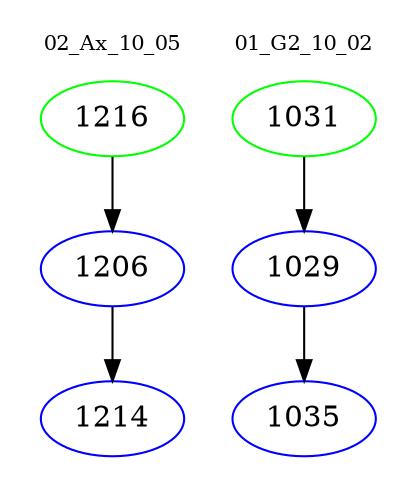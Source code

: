 digraph{
subgraph cluster_0 {
color = white
label = "02_Ax_10_05";
fontsize=10;
T0_1216 [label="1216", color="green"]
T0_1216 -> T0_1206 [color="black"]
T0_1206 [label="1206", color="blue"]
T0_1206 -> T0_1214 [color="black"]
T0_1214 [label="1214", color="blue"]
}
subgraph cluster_1 {
color = white
label = "01_G2_10_02";
fontsize=10;
T1_1031 [label="1031", color="green"]
T1_1031 -> T1_1029 [color="black"]
T1_1029 [label="1029", color="blue"]
T1_1029 -> T1_1035 [color="black"]
T1_1035 [label="1035", color="blue"]
}
}
